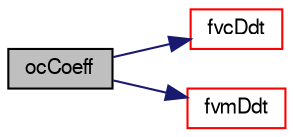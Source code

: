 digraph "ocCoeff"
{
  bgcolor="transparent";
  edge [fontname="FreeSans",fontsize="10",labelfontname="FreeSans",labelfontsize="10"];
  node [fontname="FreeSans",fontsize="10",shape=record];
  rankdir="LR";
  Node58 [label="ocCoeff",height=0.2,width=0.4,color="black", fillcolor="grey75", style="filled", fontcolor="black"];
  Node58 -> Node59 [color="midnightblue",fontsize="10",style="solid",fontname="FreeSans"];
  Node59 [label="fvcDdt",height=0.2,width=0.4,color="red",URL="$a22478.html#a2b9a1541ce06c457e16e2cb676f67e46"];
  Node58 -> Node146 [color="midnightblue",fontsize="10",style="solid",fontname="FreeSans"];
  Node146 [label="fvmDdt",height=0.2,width=0.4,color="red",URL="$a22478.html#a8602a98a4ac41054bb3dcf8adc93b94b"];
}
